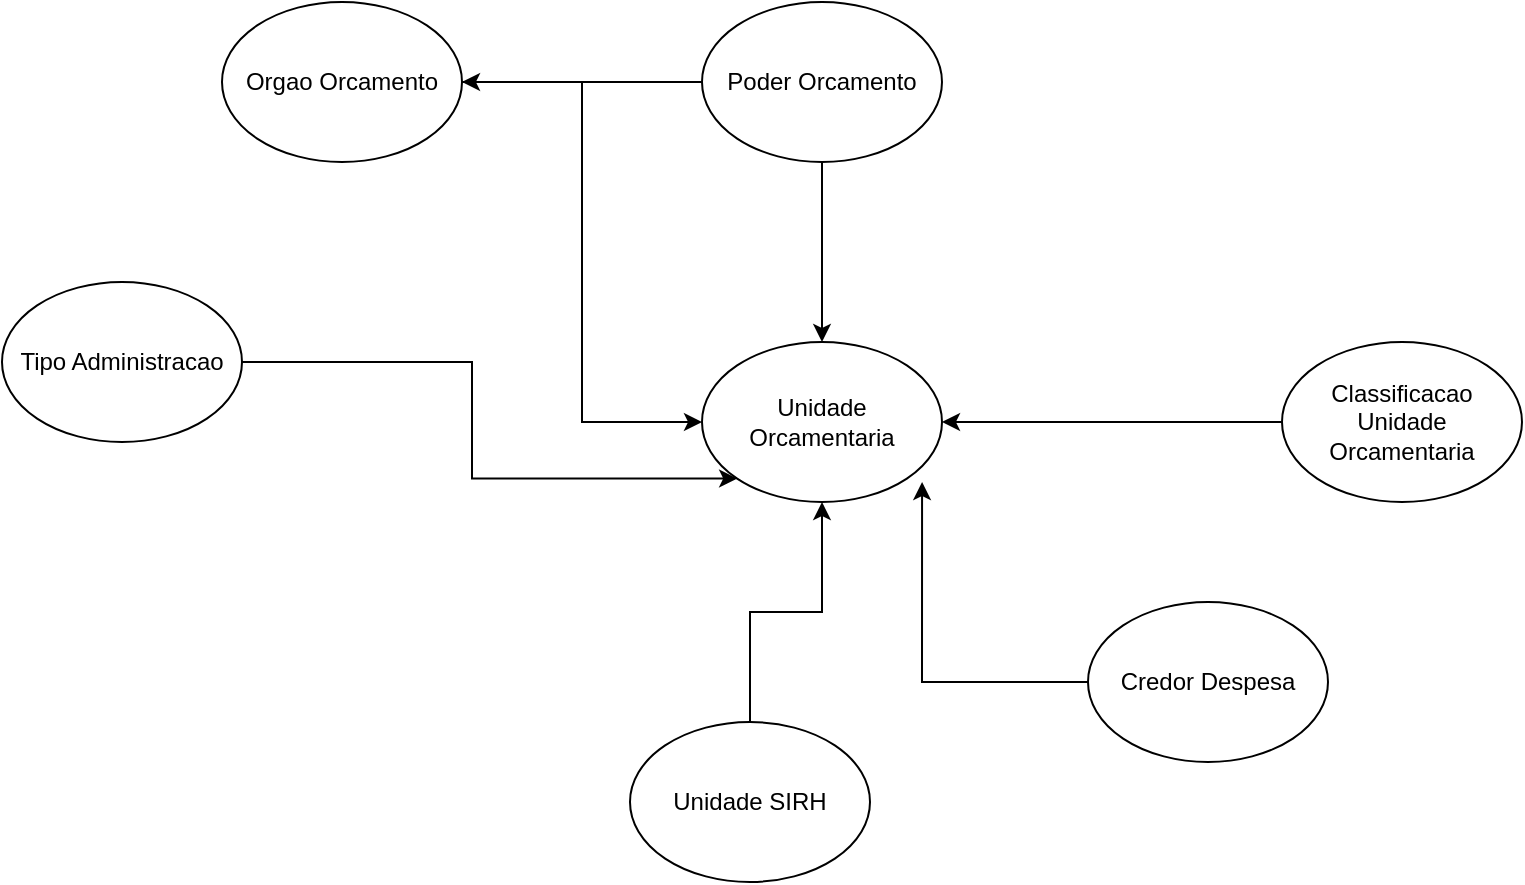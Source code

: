 <mxfile version="21.7.1" type="github">
  <diagram name="Página-1" id="GYVZSeMmC9kogPjeQKCW">
    <mxGraphModel dx="1674" dy="3120" grid="1" gridSize="10" guides="1" tooltips="1" connect="1" arrows="1" fold="1" page="1" pageScale="1" pageWidth="827" pageHeight="1169" math="0" shadow="0">
      <root>
        <mxCell id="0" />
        <mxCell id="1" parent="0" />
        <mxCell id="uyFG5kZ8ZmmoZIBaO-pl-1" style="edgeStyle=orthogonalEdgeStyle;rounded=0;orthogonalLoop=1;jettySize=auto;html=1;entryX=0;entryY=0.5;entryDx=0;entryDy=0;" edge="1" parent="1" source="uyFG5kZ8ZmmoZIBaO-pl-2" target="uyFG5kZ8ZmmoZIBaO-pl-6">
          <mxGeometry relative="1" as="geometry" />
        </mxCell>
        <mxCell id="uyFG5kZ8ZmmoZIBaO-pl-2" value="Orgao Orcamento" style="ellipse;whiteSpace=wrap;html=1;" vertex="1" parent="1">
          <mxGeometry x="150" y="-2300" width="120" height="80" as="geometry" />
        </mxCell>
        <mxCell id="uyFG5kZ8ZmmoZIBaO-pl-3" value="" style="edgeStyle=orthogonalEdgeStyle;rounded=0;orthogonalLoop=1;jettySize=auto;html=1;" edge="1" parent="1" source="uyFG5kZ8ZmmoZIBaO-pl-5" target="uyFG5kZ8ZmmoZIBaO-pl-6">
          <mxGeometry relative="1" as="geometry" />
        </mxCell>
        <mxCell id="uyFG5kZ8ZmmoZIBaO-pl-4" style="edgeStyle=orthogonalEdgeStyle;rounded=0;orthogonalLoop=1;jettySize=auto;html=1;entryX=1;entryY=0.5;entryDx=0;entryDy=0;" edge="1" parent="1" source="uyFG5kZ8ZmmoZIBaO-pl-5" target="uyFG5kZ8ZmmoZIBaO-pl-2">
          <mxGeometry relative="1" as="geometry" />
        </mxCell>
        <mxCell id="uyFG5kZ8ZmmoZIBaO-pl-5" value="Poder Orcamento" style="ellipse;whiteSpace=wrap;html=1;" vertex="1" parent="1">
          <mxGeometry x="390" y="-2300" width="120" height="80" as="geometry" />
        </mxCell>
        <mxCell id="uyFG5kZ8ZmmoZIBaO-pl-6" value="Unidade Orcamentaria" style="ellipse;whiteSpace=wrap;html=1;" vertex="1" parent="1">
          <mxGeometry x="390" y="-2130" width="120" height="80" as="geometry" />
        </mxCell>
        <mxCell id="uyFG5kZ8ZmmoZIBaO-pl-7" style="edgeStyle=orthogonalEdgeStyle;rounded=0;orthogonalLoop=1;jettySize=auto;html=1;" edge="1" parent="1" source="uyFG5kZ8ZmmoZIBaO-pl-8" target="uyFG5kZ8ZmmoZIBaO-pl-6">
          <mxGeometry relative="1" as="geometry" />
        </mxCell>
        <mxCell id="uyFG5kZ8ZmmoZIBaO-pl-8" value="Classificacao Unidade Orcamentaria" style="ellipse;whiteSpace=wrap;html=1;" vertex="1" parent="1">
          <mxGeometry x="680" y="-2130" width="120" height="80" as="geometry" />
        </mxCell>
        <mxCell id="uyFG5kZ8ZmmoZIBaO-pl-9" style="edgeStyle=orthogonalEdgeStyle;rounded=0;orthogonalLoop=1;jettySize=auto;html=1;entryX=0;entryY=1;entryDx=0;entryDy=0;" edge="1" parent="1" source="uyFG5kZ8ZmmoZIBaO-pl-10" target="uyFG5kZ8ZmmoZIBaO-pl-6">
          <mxGeometry relative="1" as="geometry" />
        </mxCell>
        <mxCell id="uyFG5kZ8ZmmoZIBaO-pl-10" value="Tipo Administracao" style="ellipse;whiteSpace=wrap;html=1;" vertex="1" parent="1">
          <mxGeometry x="40" y="-2160" width="120" height="80" as="geometry" />
        </mxCell>
        <mxCell id="uyFG5kZ8ZmmoZIBaO-pl-11" style="edgeStyle=orthogonalEdgeStyle;rounded=0;orthogonalLoop=1;jettySize=auto;html=1;entryX=0.5;entryY=1;entryDx=0;entryDy=0;" edge="1" parent="1" source="uyFG5kZ8ZmmoZIBaO-pl-12" target="uyFG5kZ8ZmmoZIBaO-pl-6">
          <mxGeometry relative="1" as="geometry" />
        </mxCell>
        <mxCell id="uyFG5kZ8ZmmoZIBaO-pl-12" value="Unidade SIRH" style="ellipse;whiteSpace=wrap;html=1;" vertex="1" parent="1">
          <mxGeometry x="354" y="-1940" width="120" height="80" as="geometry" />
        </mxCell>
        <mxCell id="uyFG5kZ8ZmmoZIBaO-pl-13" style="edgeStyle=orthogonalEdgeStyle;rounded=0;orthogonalLoop=1;jettySize=auto;html=1;entryX=0.917;entryY=0.875;entryDx=0;entryDy=0;entryPerimeter=0;" edge="1" parent="1" source="uyFG5kZ8ZmmoZIBaO-pl-14" target="uyFG5kZ8ZmmoZIBaO-pl-6">
          <mxGeometry relative="1" as="geometry" />
        </mxCell>
        <mxCell id="uyFG5kZ8ZmmoZIBaO-pl-14" value="Credor Despesa" style="ellipse;whiteSpace=wrap;html=1;" vertex="1" parent="1">
          <mxGeometry x="583" y="-2000" width="120" height="80" as="geometry" />
        </mxCell>
      </root>
    </mxGraphModel>
  </diagram>
</mxfile>
